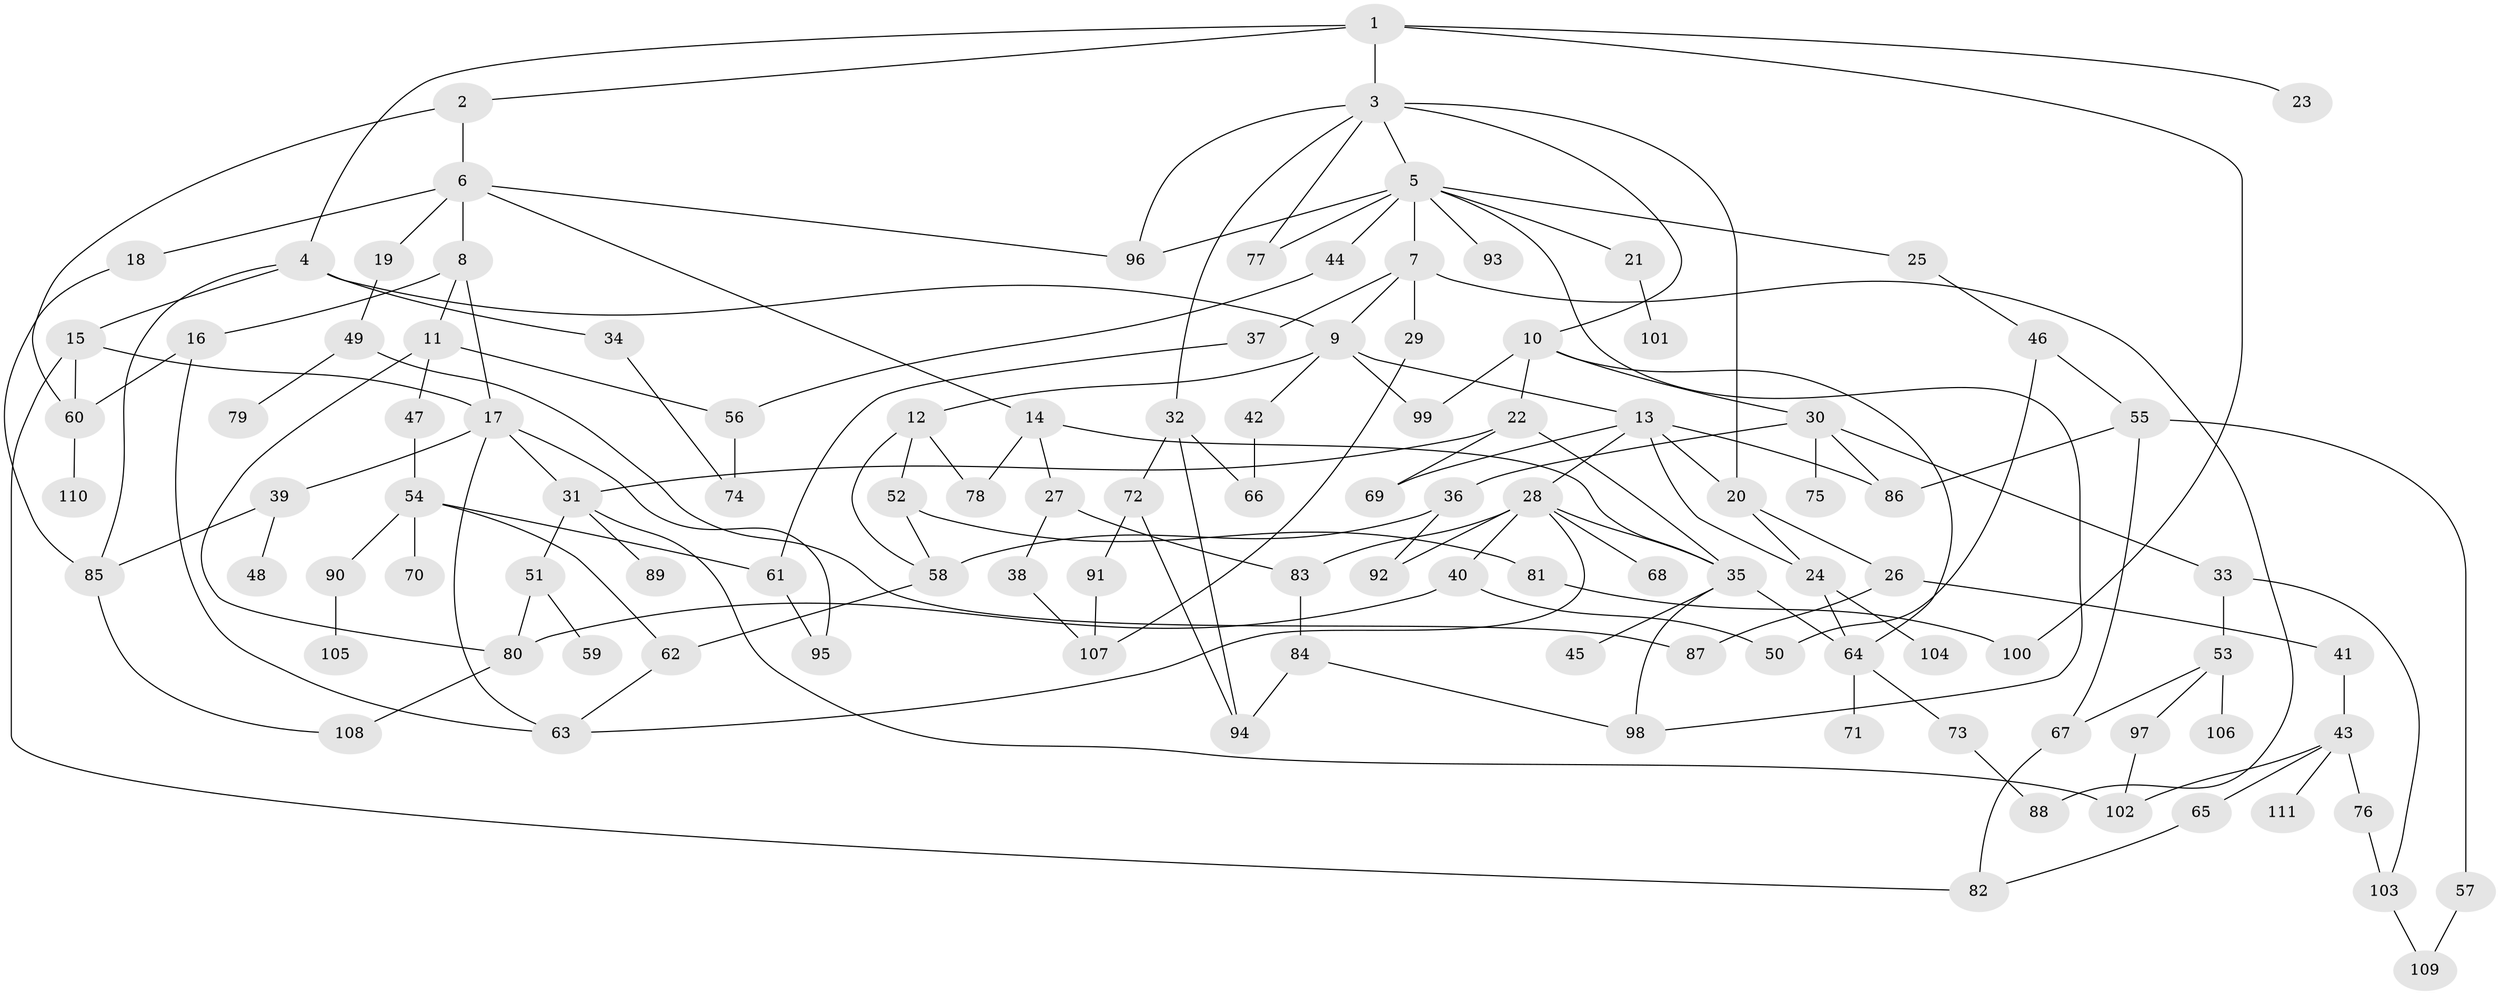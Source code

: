 // Generated by graph-tools (version 1.1) at 2025/49/03/09/25 03:49:17]
// undirected, 111 vertices, 164 edges
graph export_dot {
graph [start="1"]
  node [color=gray90,style=filled];
  1;
  2;
  3;
  4;
  5;
  6;
  7;
  8;
  9;
  10;
  11;
  12;
  13;
  14;
  15;
  16;
  17;
  18;
  19;
  20;
  21;
  22;
  23;
  24;
  25;
  26;
  27;
  28;
  29;
  30;
  31;
  32;
  33;
  34;
  35;
  36;
  37;
  38;
  39;
  40;
  41;
  42;
  43;
  44;
  45;
  46;
  47;
  48;
  49;
  50;
  51;
  52;
  53;
  54;
  55;
  56;
  57;
  58;
  59;
  60;
  61;
  62;
  63;
  64;
  65;
  66;
  67;
  68;
  69;
  70;
  71;
  72;
  73;
  74;
  75;
  76;
  77;
  78;
  79;
  80;
  81;
  82;
  83;
  84;
  85;
  86;
  87;
  88;
  89;
  90;
  91;
  92;
  93;
  94;
  95;
  96;
  97;
  98;
  99;
  100;
  101;
  102;
  103;
  104;
  105;
  106;
  107;
  108;
  109;
  110;
  111;
  1 -- 2;
  1 -- 3;
  1 -- 4;
  1 -- 23;
  1 -- 100;
  2 -- 6;
  2 -- 60;
  3 -- 5;
  3 -- 10;
  3 -- 32;
  3 -- 77;
  3 -- 20;
  3 -- 96;
  4 -- 9;
  4 -- 15;
  4 -- 34;
  4 -- 85;
  5 -- 7;
  5 -- 21;
  5 -- 25;
  5 -- 44;
  5 -- 93;
  5 -- 96;
  5 -- 98;
  5 -- 77;
  6 -- 8;
  6 -- 14;
  6 -- 18;
  6 -- 19;
  6 -- 96;
  7 -- 29;
  7 -- 37;
  7 -- 88;
  7 -- 9;
  8 -- 11;
  8 -- 16;
  8 -- 17;
  9 -- 12;
  9 -- 13;
  9 -- 42;
  9 -- 99;
  10 -- 22;
  10 -- 30;
  10 -- 64;
  10 -- 99;
  11 -- 47;
  11 -- 56;
  11 -- 80;
  12 -- 52;
  12 -- 78;
  12 -- 58;
  13 -- 20;
  13 -- 28;
  13 -- 69;
  13 -- 24;
  13 -- 86;
  14 -- 27;
  14 -- 78;
  14 -- 35;
  15 -- 17;
  15 -- 60;
  15 -- 82;
  16 -- 63;
  16 -- 60;
  17 -- 39;
  17 -- 95;
  17 -- 31;
  17 -- 63;
  18 -- 85;
  19 -- 49;
  20 -- 24;
  20 -- 26;
  21 -- 101;
  22 -- 31;
  22 -- 35;
  22 -- 69;
  24 -- 104;
  24 -- 64;
  25 -- 46;
  26 -- 41;
  26 -- 87;
  27 -- 38;
  27 -- 83;
  28 -- 40;
  28 -- 68;
  28 -- 83;
  28 -- 35;
  28 -- 63;
  28 -- 92;
  29 -- 107;
  30 -- 33;
  30 -- 36;
  30 -- 75;
  30 -- 86;
  31 -- 51;
  31 -- 89;
  31 -- 102;
  32 -- 72;
  32 -- 94;
  32 -- 66;
  33 -- 53;
  33 -- 103;
  34 -- 74;
  35 -- 45;
  35 -- 64;
  35 -- 98;
  36 -- 92;
  36 -- 58;
  37 -- 61;
  38 -- 107;
  39 -- 48;
  39 -- 85;
  40 -- 80;
  40 -- 50;
  41 -- 43;
  42 -- 66;
  43 -- 65;
  43 -- 76;
  43 -- 102;
  43 -- 111;
  44 -- 56;
  46 -- 50;
  46 -- 55;
  47 -- 54;
  49 -- 79;
  49 -- 87;
  51 -- 59;
  51 -- 80;
  52 -- 58;
  52 -- 81;
  53 -- 67;
  53 -- 97;
  53 -- 106;
  54 -- 70;
  54 -- 90;
  54 -- 61;
  54 -- 62;
  55 -- 57;
  55 -- 86;
  55 -- 67;
  56 -- 74;
  57 -- 109;
  58 -- 62;
  60 -- 110;
  61 -- 95;
  62 -- 63;
  64 -- 71;
  64 -- 73;
  65 -- 82;
  67 -- 82;
  72 -- 91;
  72 -- 94;
  73 -- 88;
  76 -- 103;
  80 -- 108;
  81 -- 100;
  83 -- 84;
  84 -- 98;
  84 -- 94;
  85 -- 108;
  90 -- 105;
  91 -- 107;
  97 -- 102;
  103 -- 109;
}
